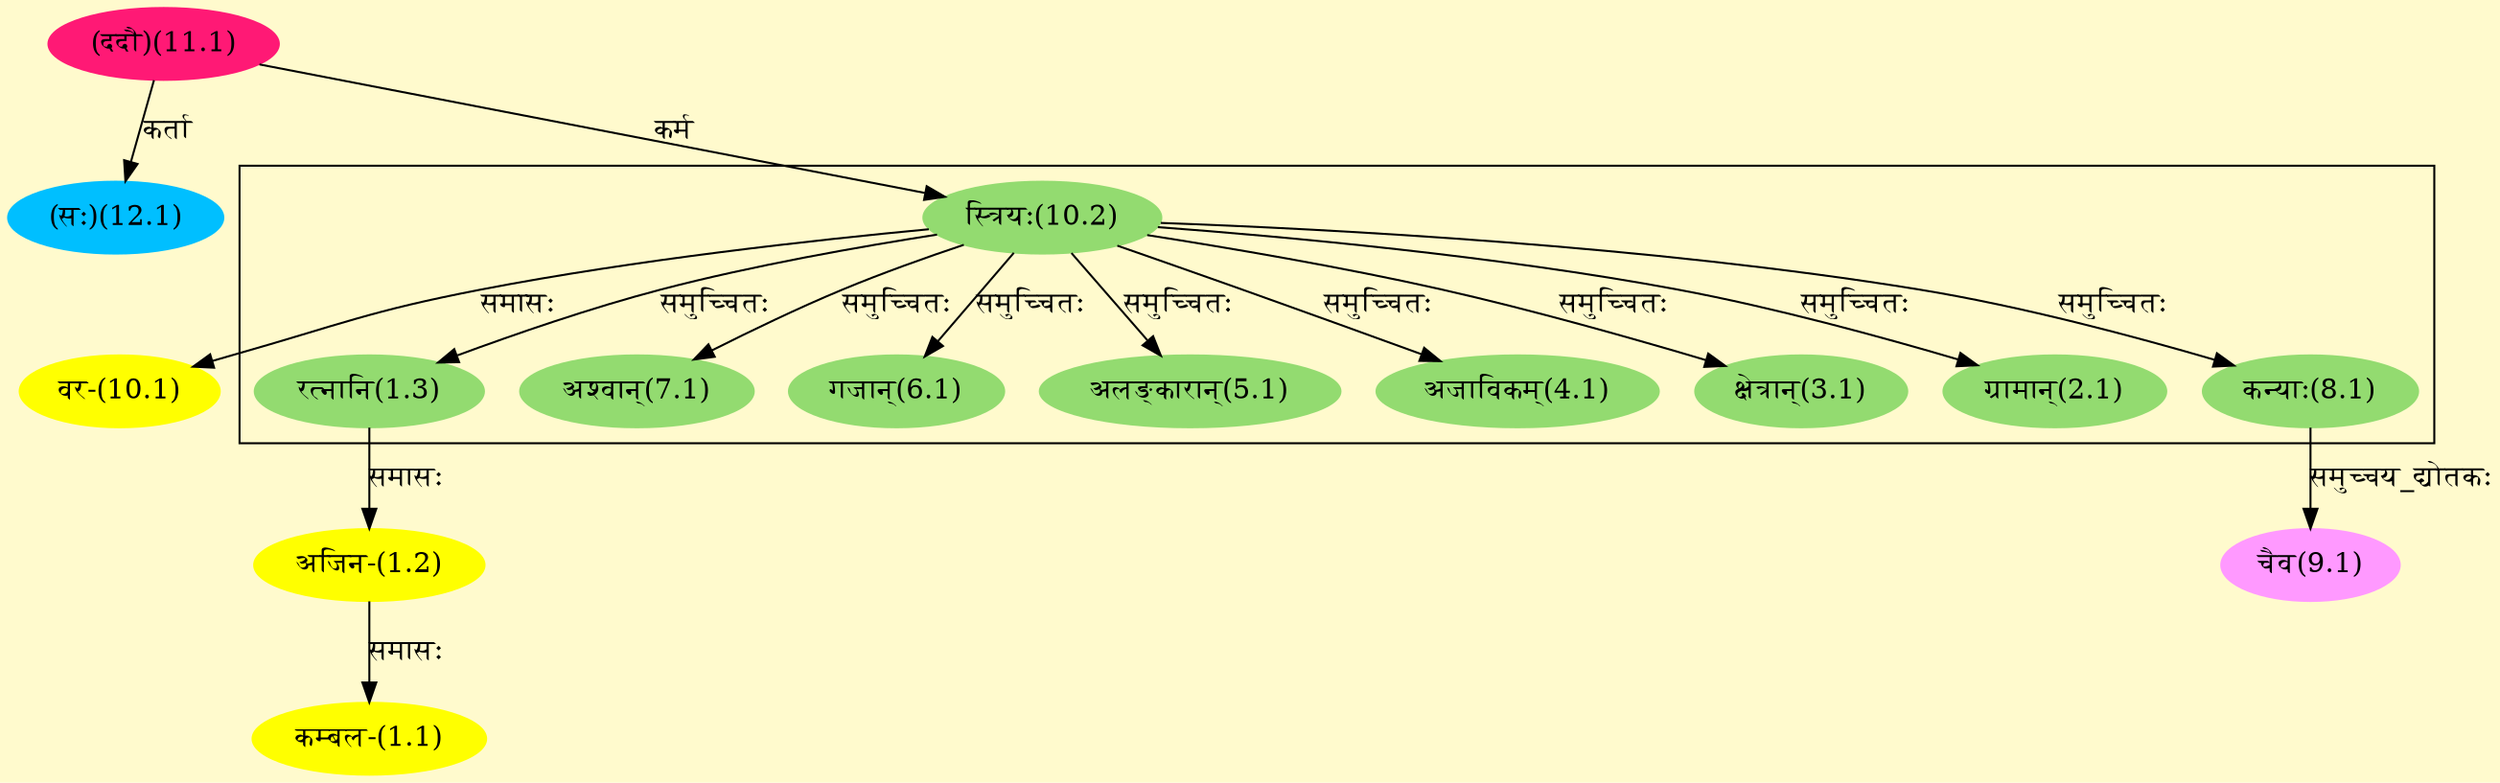 digraph G{
rankdir=BT;
 compound=true;
 bgcolor="lemonchiffon1";

subgraph cluster_1{
Node1_3 [style=filled, color="#93DB70" label = "रत्नानि(1.3)"]
Node10_2 [style=filled, color="#93DB70" label = "स्त्रियः(10.2)"]
Node2_1 [style=filled, color="#93DB70" label = "ग्रामान्(2.1)"]
Node3_1 [style=filled, color="#93DB70" label = "क्षेत्रान्(3.1)"]
Node4_1 [style=filled, color="#93DB70" label = "अजाविकम्(4.1)"]
Node5_1 [style=filled, color="#93DB70" label = "अलङ्कारान्(5.1)"]
Node6_1 [style=filled, color="#93DB70" label = "गजान्(6.1)"]
Node7_1 [style=filled, color="#93DB70" label = "अश्वान्(7.1)"]
Node8_1 [style=filled, color="#93DB70" label = "कन्याः(8.1)"]

}
Node1_1 [style=filled, color="#FFFF00" label = "कम्बल-(1.1)"]
Node1_2 [style=filled, color="#FFFF00" label = "अजिन-(1.2)"]
Node1_3 [style=filled, color="#93DB70" label = "रत्नानि(1.3)"]
Node9_1 [style=filled, color="#FF99FF" label = "चैव(9.1)"]
Node8_1 [style=filled, color="#93DB70" label = "कन्याः(8.1)"]
Node10_1 [style=filled, color="#FFFF00" label = "वर-(10.1)"]
Node10_2 [style=filled, color="#93DB70" label = "स्त्रियः(10.2)"]
Node11_1 [style=filled, color="#FF1975" label = "(ददौ)(11.1)"]
Node12_1 [style=filled, color="#00BFFF" label = "(सः)(12.1)"]
/* Start of Relations section */

Node1_1 -> Node1_2 [  label="समासः"  dir="back" ]
Node1_2 -> Node1_3 [  label="समासः"  dir="back" ]
Node1_3 -> Node10_2 [  label="समुच्चितः"  dir="back" ]
Node2_1 -> Node10_2 [  label="समुच्चितः"  dir="back" ]
Node3_1 -> Node10_2 [  label="समुच्चितः"  dir="back" ]
Node4_1 -> Node10_2 [  label="समुच्चितः"  dir="back" ]
Node5_1 -> Node10_2 [  label="समुच्चितः"  dir="back" ]
Node6_1 -> Node10_2 [  label="समुच्चितः"  dir="back" ]
Node7_1 -> Node10_2 [  label="समुच्चितः"  dir="back" ]
Node8_1 -> Node10_2 [  label="समुच्चितः"  dir="back" ]
Node9_1 -> Node8_1 [  label="समुच्चय_द्योतकः"  dir="back" ]
Node10_1 -> Node10_2 [  label="समासः"  dir="back" ]
Node10_2 -> Node11_1 [  label="कर्म"  dir="back" ]
Node12_1 -> Node11_1 [  label="कर्ता"  dir="back" ]
}
